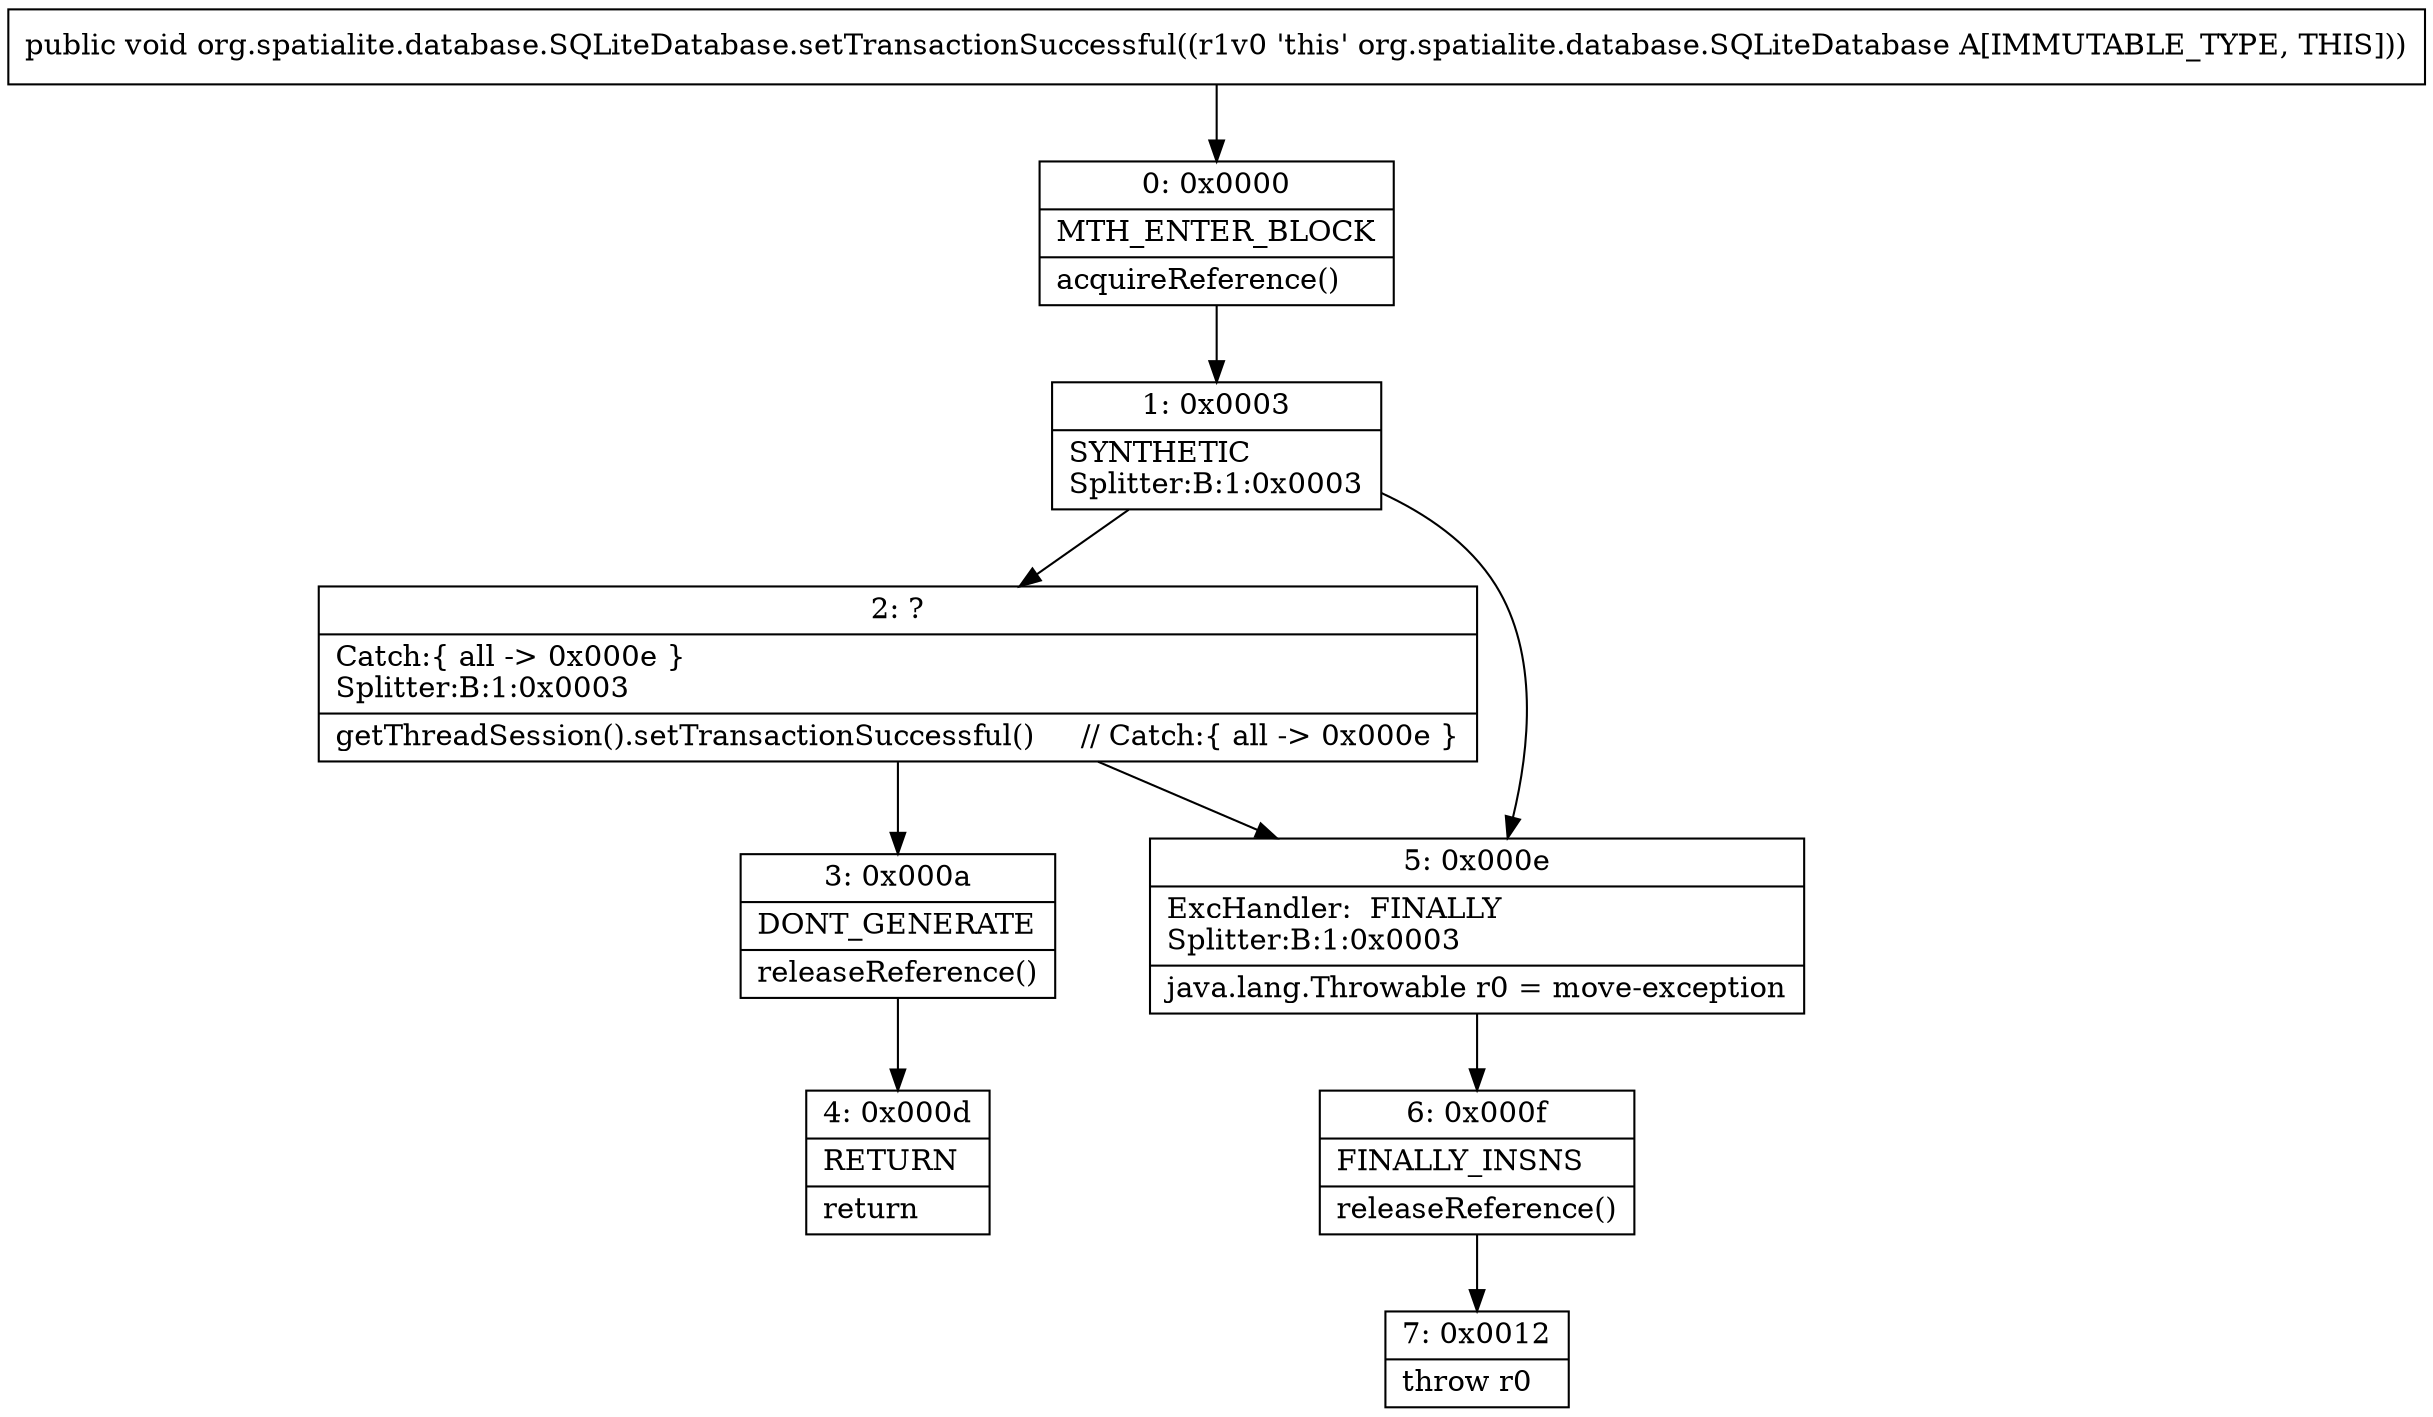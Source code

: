 digraph "CFG fororg.spatialite.database.SQLiteDatabase.setTransactionSuccessful()V" {
Node_0 [shape=record,label="{0\:\ 0x0000|MTH_ENTER_BLOCK\l|acquireReference()\l}"];
Node_1 [shape=record,label="{1\:\ 0x0003|SYNTHETIC\lSplitter:B:1:0x0003\l}"];
Node_2 [shape=record,label="{2\:\ ?|Catch:\{ all \-\> 0x000e \}\lSplitter:B:1:0x0003\l|getThreadSession().setTransactionSuccessful()     \/\/ Catch:\{ all \-\> 0x000e \}\l}"];
Node_3 [shape=record,label="{3\:\ 0x000a|DONT_GENERATE\l|releaseReference()\l}"];
Node_4 [shape=record,label="{4\:\ 0x000d|RETURN\l|return\l}"];
Node_5 [shape=record,label="{5\:\ 0x000e|ExcHandler:  FINALLY\lSplitter:B:1:0x0003\l|java.lang.Throwable r0 = move\-exception\l}"];
Node_6 [shape=record,label="{6\:\ 0x000f|FINALLY_INSNS\l|releaseReference()\l}"];
Node_7 [shape=record,label="{7\:\ 0x0012|throw r0\l}"];
MethodNode[shape=record,label="{public void org.spatialite.database.SQLiteDatabase.setTransactionSuccessful((r1v0 'this' org.spatialite.database.SQLiteDatabase A[IMMUTABLE_TYPE, THIS])) }"];
MethodNode -> Node_0;
Node_0 -> Node_1;
Node_1 -> Node_2;
Node_1 -> Node_5;
Node_2 -> Node_3;
Node_2 -> Node_5;
Node_3 -> Node_4;
Node_5 -> Node_6;
Node_6 -> Node_7;
}

